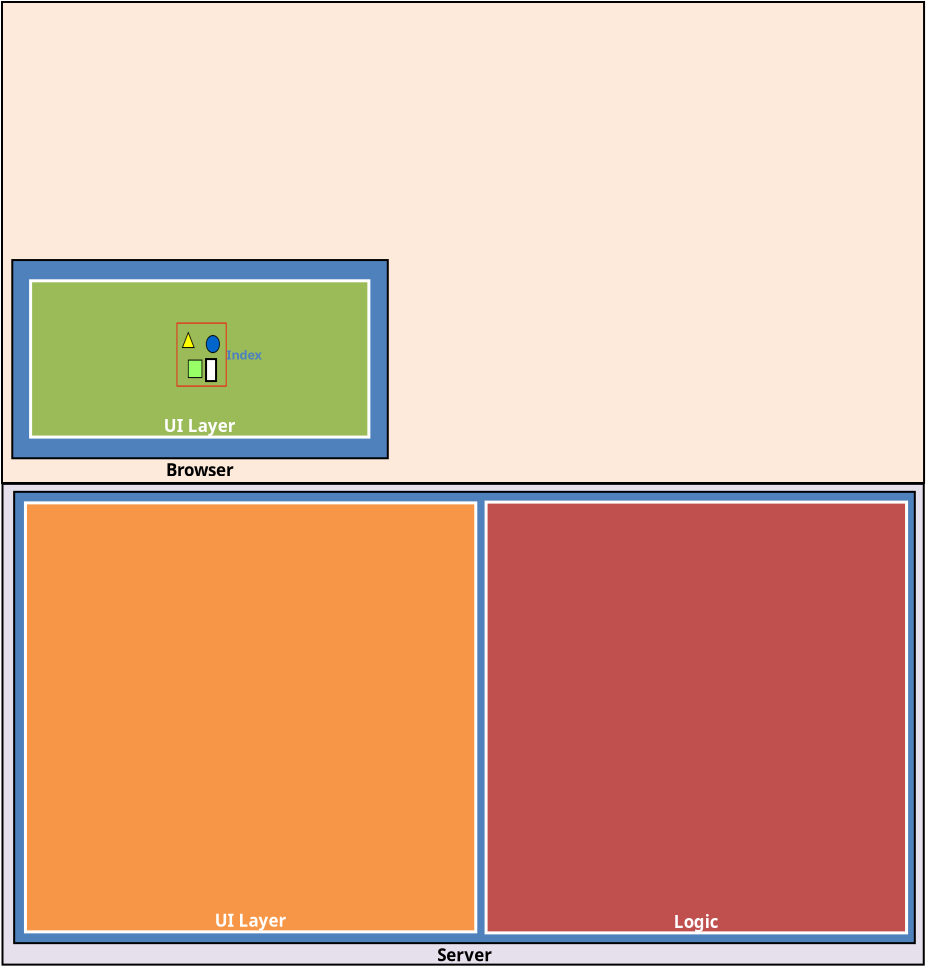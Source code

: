 <?xml version="1.0" encoding="UTF-8"?>
<dia:diagram xmlns:dia="http://www.lysator.liu.se/~alla/dia/">
  <dia:layer name="Back-End" visible="true">
    <dia:object type="Standard - Box" version="0" id="O0">
      <dia:attribute name="obj_pos">
        <dia:point val="-15.323,-24.03"/>
      </dia:attribute>
      <dia:attribute name="obj_bb">
        <dia:rectangle val="-15.373,-24.08;30.79,0.059"/>
      </dia:attribute>
      <dia:attribute name="elem_corner">
        <dia:point val="-15.323,-24.03"/>
      </dia:attribute>
      <dia:attribute name="elem_width">
        <dia:real val="46.063"/>
      </dia:attribute>
      <dia:attribute name="elem_height">
        <dia:real val="24.039"/>
      </dia:attribute>
      <dia:attribute name="border_width">
        <dia:real val="0.1"/>
      </dia:attribute>
      <dia:attribute name="inner_color">
        <dia:color val="#e6e0ec"/>
      </dia:attribute>
      <dia:attribute name="show_background">
        <dia:boolean val="true"/>
      </dia:attribute>
    </dia:object>
  </dia:layer>
  <dia:layer name="Server" visible="true">
    <dia:object type="Standard - Box" version="0" id="O1">
      <dia:attribute name="obj_pos">
        <dia:point val="-14.74,-23.631"/>
      </dia:attribute>
      <dia:attribute name="obj_bb">
        <dia:rectangle val="-14.79,-23.681;30.342,-1.013"/>
      </dia:attribute>
      <dia:attribute name="elem_corner">
        <dia:point val="-14.74,-23.631"/>
      </dia:attribute>
      <dia:attribute name="elem_width">
        <dia:real val="45.032"/>
      </dia:attribute>
      <dia:attribute name="elem_height">
        <dia:real val="22.567"/>
      </dia:attribute>
      <dia:attribute name="border_width">
        <dia:real val="0.1"/>
      </dia:attribute>
      <dia:attribute name="inner_color">
        <dia:color val="#4f81bd"/>
      </dia:attribute>
      <dia:attribute name="show_background">
        <dia:boolean val="true"/>
      </dia:attribute>
    </dia:object>
    <dia:object type="Standard - Text" version="1" id="O2">
      <dia:attribute name="obj_pos">
        <dia:point val="7.776,-1.063"/>
      </dia:attribute>
      <dia:attribute name="obj_bb">
        <dia:rectangle val="6.392,-1.063;9.16,-0.041"/>
      </dia:attribute>
      <dia:attribute name="text">
        <dia:composite type="text">
          <dia:attribute name="string">
            <dia:string>#Server#</dia:string>
          </dia:attribute>
          <dia:attribute name="font">
            <dia:font family="sans" style="80" name="Helvetica-Bold"/>
          </dia:attribute>
          <dia:attribute name="height">
            <dia:real val="1.058"/>
          </dia:attribute>
          <dia:attribute name="pos">
            <dia:point val="7.776,-0.216"/>
          </dia:attribute>
          <dia:attribute name="color">
            <dia:color val="#000000"/>
          </dia:attribute>
          <dia:attribute name="alignment">
            <dia:enum val="1"/>
          </dia:attribute>
        </dia:composite>
      </dia:attribute>
      <dia:attribute name="valign">
        <dia:enum val="0"/>
      </dia:attribute>
      <dia:connections>
        <dia:connection handle="0" to="O1" connection="6"/>
      </dia:connections>
    </dia:object>
  </dia:layer>
  <dia:layer name="Logic" visible="true">
    <dia:object type="Flowchart - Box" version="0" id="O3">
      <dia:attribute name="obj_pos">
        <dia:point val="8.856,-23.117"/>
      </dia:attribute>
      <dia:attribute name="obj_bb">
        <dia:rectangle val="8.781,-23.192;29.956,-1.502"/>
      </dia:attribute>
      <dia:attribute name="elem_corner">
        <dia:point val="8.856,-23.117"/>
      </dia:attribute>
      <dia:attribute name="elem_width">
        <dia:real val="21.025"/>
      </dia:attribute>
      <dia:attribute name="elem_height">
        <dia:real val="21.539"/>
      </dia:attribute>
      <dia:attribute name="border_width">
        <dia:real val="0.15"/>
      </dia:attribute>
      <dia:attribute name="border_color">
        <dia:color val="#ffffff"/>
      </dia:attribute>
      <dia:attribute name="inner_color">
        <dia:color val="#c0504d"/>
      </dia:attribute>
      <dia:attribute name="show_background">
        <dia:boolean val="true"/>
      </dia:attribute>
      <dia:attribute name="padding">
        <dia:real val="0.5"/>
      </dia:attribute>
      <dia:attribute name="text">
        <dia:composite type="text">
          <dia:attribute name="string">
            <dia:string>##</dia:string>
          </dia:attribute>
          <dia:attribute name="font">
            <dia:font family="sans" style="0" name="Helvetica"/>
          </dia:attribute>
          <dia:attribute name="height">
            <dia:real val="0.8"/>
          </dia:attribute>
          <dia:attribute name="pos">
            <dia:point val="19.368,-12.107"/>
          </dia:attribute>
          <dia:attribute name="color">
            <dia:color val="#000000"/>
          </dia:attribute>
          <dia:attribute name="alignment">
            <dia:enum val="1"/>
          </dia:attribute>
        </dia:composite>
      </dia:attribute>
    </dia:object>
    <dia:object type="Standard - Text" version="1" id="O4">
      <dia:attribute name="obj_pos">
        <dia:point val="19.368,-1.577"/>
      </dia:attribute>
      <dia:attribute name="obj_bb">
        <dia:rectangle val="18.247,-2.6;20.489,-1.577"/>
      </dia:attribute>
      <dia:attribute name="text">
        <dia:composite type="text">
          <dia:attribute name="string">
            <dia:string>#Logic#</dia:string>
          </dia:attribute>
          <dia:attribute name="font">
            <dia:font family="sans" style="80" name="Helvetica-Bold"/>
          </dia:attribute>
          <dia:attribute name="height">
            <dia:real val="1.058"/>
          </dia:attribute>
          <dia:attribute name="pos">
            <dia:point val="19.368,-1.752"/>
          </dia:attribute>
          <dia:attribute name="color">
            <dia:color val="#ffffff"/>
          </dia:attribute>
          <dia:attribute name="alignment">
            <dia:enum val="1"/>
          </dia:attribute>
        </dia:composite>
      </dia:attribute>
      <dia:attribute name="valign">
        <dia:enum val="1"/>
      </dia:attribute>
      <dia:connections>
        <dia:connection handle="0" to="O3" connection="13"/>
      </dia:connections>
    </dia:object>
  </dia:layer>
  <dia:layer name="UI Layer (Back)" visible="true">
    <dia:object type="Flowchart - Box" version="0" id="O5">
      <dia:attribute name="obj_pos">
        <dia:point val="-14.175,-23.078"/>
      </dia:attribute>
      <dia:attribute name="obj_bb">
        <dia:rectangle val="-14.25,-23.153;8.416,-1.554"/>
      </dia:attribute>
      <dia:attribute name="elem_corner">
        <dia:point val="-14.175,-23.078"/>
      </dia:attribute>
      <dia:attribute name="elem_width">
        <dia:real val="22.516"/>
      </dia:attribute>
      <dia:attribute name="elem_height">
        <dia:real val="21.449"/>
      </dia:attribute>
      <dia:attribute name="border_width">
        <dia:real val="0.15"/>
      </dia:attribute>
      <dia:attribute name="border_color">
        <dia:color val="#ffffff"/>
      </dia:attribute>
      <dia:attribute name="inner_color">
        <dia:color val="#f79646"/>
      </dia:attribute>
      <dia:attribute name="show_background">
        <dia:boolean val="true"/>
      </dia:attribute>
      <dia:attribute name="padding">
        <dia:real val="0.5"/>
      </dia:attribute>
      <dia:attribute name="text">
        <dia:composite type="text">
          <dia:attribute name="string">
            <dia:string>##</dia:string>
          </dia:attribute>
          <dia:attribute name="font">
            <dia:font family="sans" style="0" name="Helvetica"/>
          </dia:attribute>
          <dia:attribute name="height">
            <dia:real val="0.8"/>
          </dia:attribute>
          <dia:attribute name="pos">
            <dia:point val="-2.917,-12.113"/>
          </dia:attribute>
          <dia:attribute name="color">
            <dia:color val="#000000"/>
          </dia:attribute>
          <dia:attribute name="alignment">
            <dia:enum val="1"/>
          </dia:attribute>
        </dia:composite>
      </dia:attribute>
    </dia:object>
    <dia:object type="Standard - Text" version="1" id="O6">
      <dia:attribute name="obj_pos">
        <dia:point val="-2.917,-1.629"/>
      </dia:attribute>
      <dia:attribute name="obj_bb">
        <dia:rectangle val="-4.733,-2.651;-1.1,-1.629"/>
      </dia:attribute>
      <dia:attribute name="text">
        <dia:composite type="text">
          <dia:attribute name="string">
            <dia:string>#UI Layer#</dia:string>
          </dia:attribute>
          <dia:attribute name="font">
            <dia:font family="sans" style="80" name="Helvetica-Bold"/>
          </dia:attribute>
          <dia:attribute name="height">
            <dia:real val="1.058"/>
          </dia:attribute>
          <dia:attribute name="pos">
            <dia:point val="-2.917,-1.804"/>
          </dia:attribute>
          <dia:attribute name="color">
            <dia:color val="#ffffff"/>
          </dia:attribute>
          <dia:attribute name="alignment">
            <dia:enum val="1"/>
          </dia:attribute>
        </dia:composite>
      </dia:attribute>
      <dia:attribute name="valign">
        <dia:enum val="1"/>
      </dia:attribute>
      <dia:connections>
        <dia:connection handle="0" to="O5" connection="13"/>
      </dia:connections>
    </dia:object>
  </dia:layer>
  <dia:layer name="Front-End" visible="true">
    <dia:object type="Standard - Box" version="0" id="O7">
      <dia:attribute name="obj_pos">
        <dia:point val="-15.348,-48.122"/>
      </dia:attribute>
      <dia:attribute name="obj_bb">
        <dia:rectangle val="-15.398,-48.172;30.805,-24.023"/>
      </dia:attribute>
      <dia:attribute name="elem_corner">
        <dia:point val="-15.348,-48.122"/>
      </dia:attribute>
      <dia:attribute name="elem_width">
        <dia:real val="46.103"/>
      </dia:attribute>
      <dia:attribute name="elem_height">
        <dia:real val="24.05"/>
      </dia:attribute>
      <dia:attribute name="border_width">
        <dia:real val="0.1"/>
      </dia:attribute>
      <dia:attribute name="inner_color">
        <dia:color val="#fdeada"/>
      </dia:attribute>
      <dia:attribute name="show_background">
        <dia:boolean val="true"/>
      </dia:attribute>
    </dia:object>
  </dia:layer>
  <dia:layer name="Browser" visible="true">
    <dia:object type="Standard - Box" version="0" id="O8">
      <dia:attribute name="obj_pos">
        <dia:point val="-14.834,-35.219"/>
      </dia:attribute>
      <dia:attribute name="obj_bb">
        <dia:rectangle val="-14.884,-35.269;3.991,-25.259"/>
      </dia:attribute>
      <dia:attribute name="elem_corner">
        <dia:point val="-14.834,-35.219"/>
      </dia:attribute>
      <dia:attribute name="elem_width">
        <dia:real val="18.775"/>
      </dia:attribute>
      <dia:attribute name="elem_height">
        <dia:real val="9.91"/>
      </dia:attribute>
      <dia:attribute name="border_width">
        <dia:real val="0.1"/>
      </dia:attribute>
      <dia:attribute name="inner_color">
        <dia:color val="#4f81bd"/>
      </dia:attribute>
      <dia:attribute name="show_background">
        <dia:boolean val="true"/>
      </dia:attribute>
    </dia:object>
    <dia:object type="Standard - Text" version="1" id="O9">
      <dia:attribute name="obj_pos">
        <dia:point val="-5.447,-25.309"/>
      </dia:attribute>
      <dia:attribute name="obj_bb">
        <dia:rectangle val="-7.213,-25.309;-3.68,-24.287"/>
      </dia:attribute>
      <dia:attribute name="text">
        <dia:composite type="text">
          <dia:attribute name="string">
            <dia:string>#Browser#</dia:string>
          </dia:attribute>
          <dia:attribute name="font">
            <dia:font family="sans" style="80" name="Helvetica-Bold"/>
          </dia:attribute>
          <dia:attribute name="height">
            <dia:real val="1.058"/>
          </dia:attribute>
          <dia:attribute name="pos">
            <dia:point val="-5.447,-24.462"/>
          </dia:attribute>
          <dia:attribute name="color">
            <dia:color val="#000000"/>
          </dia:attribute>
          <dia:attribute name="alignment">
            <dia:enum val="1"/>
          </dia:attribute>
        </dia:composite>
      </dia:attribute>
      <dia:attribute name="valign">
        <dia:enum val="0"/>
      </dia:attribute>
      <dia:connections>
        <dia:connection handle="0" to="O8" connection="6"/>
      </dia:connections>
    </dia:object>
  </dia:layer>
  <dia:layer name="UI Layer (Front)" visible="true">
    <dia:object type="Flowchart - Box" version="0" id="O10">
      <dia:attribute name="obj_pos">
        <dia:point val="-13.918,-34.182"/>
      </dia:attribute>
      <dia:attribute name="obj_bb">
        <dia:rectangle val="-13.993,-34.257;3.07,-26.293"/>
      </dia:attribute>
      <dia:attribute name="elem_corner">
        <dia:point val="-13.918,-34.182"/>
      </dia:attribute>
      <dia:attribute name="elem_width">
        <dia:real val="16.913"/>
      </dia:attribute>
      <dia:attribute name="elem_height">
        <dia:real val="7.814"/>
      </dia:attribute>
      <dia:attribute name="border_width">
        <dia:real val="0.15"/>
      </dia:attribute>
      <dia:attribute name="border_color">
        <dia:color val="#ffffff"/>
      </dia:attribute>
      <dia:attribute name="inner_color">
        <dia:color val="#9bbb59"/>
      </dia:attribute>
      <dia:attribute name="show_background">
        <dia:boolean val="true"/>
      </dia:attribute>
      <dia:attribute name="padding">
        <dia:real val="0.5"/>
      </dia:attribute>
      <dia:attribute name="text">
        <dia:composite type="text">
          <dia:attribute name="string">
            <dia:string>##</dia:string>
          </dia:attribute>
          <dia:attribute name="font">
            <dia:font family="sans" style="0" name="Helvetica"/>
          </dia:attribute>
          <dia:attribute name="height">
            <dia:real val="1.058"/>
          </dia:attribute>
          <dia:attribute name="pos">
            <dia:point val="-5.461,-29.957"/>
          </dia:attribute>
          <dia:attribute name="color">
            <dia:color val="#000000"/>
          </dia:attribute>
          <dia:attribute name="alignment">
            <dia:enum val="1"/>
          </dia:attribute>
        </dia:composite>
      </dia:attribute>
    </dia:object>
    <dia:object type="Standard - Text" version="1" id="O11">
      <dia:attribute name="obj_pos">
        <dia:point val="-5.461,-26.368"/>
      </dia:attribute>
      <dia:attribute name="obj_bb">
        <dia:rectangle val="-7.277,-27.39;-3.645,-26.368"/>
      </dia:attribute>
      <dia:attribute name="text">
        <dia:composite type="text">
          <dia:attribute name="string">
            <dia:string>#UI Layer#</dia:string>
          </dia:attribute>
          <dia:attribute name="font">
            <dia:font family="sans" style="80" name="Helvetica-Bold"/>
          </dia:attribute>
          <dia:attribute name="height">
            <dia:real val="1.058"/>
          </dia:attribute>
          <dia:attribute name="pos">
            <dia:point val="-5.461,-26.543"/>
          </dia:attribute>
          <dia:attribute name="color">
            <dia:color val="#ffffff"/>
          </dia:attribute>
          <dia:attribute name="alignment">
            <dia:enum val="1"/>
          </dia:attribute>
        </dia:composite>
      </dia:attribute>
      <dia:attribute name="valign">
        <dia:enum val="1"/>
      </dia:attribute>
      <dia:connections>
        <dia:connection handle="0" to="O10" connection="13"/>
      </dia:connections>
    </dia:object>
  </dia:layer>
  <dia:layer name="File(s)" visible="true" active="true">
    <dia:object type="Standard - Image" version="0" id="O12">
      <dia:attribute name="obj_pos">
        <dia:point val="-6.62,-32.093"/>
      </dia:attribute>
      <dia:attribute name="obj_bb">
        <dia:rectangle val="-6.67,-32.143;-4.07,-28.843"/>
      </dia:attribute>
      <dia:attribute name="elem_corner">
        <dia:point val="-6.62,-32.093"/>
      </dia:attribute>
      <dia:attribute name="elem_width">
        <dia:real val="2.5"/>
      </dia:attribute>
      <dia:attribute name="elem_height">
        <dia:real val="3.2"/>
      </dia:attribute>
      <dia:attribute name="draw_border">
        <dia:boolean val="false"/>
      </dia:attribute>
      <dia:attribute name="keep_aspect">
        <dia:boolean val="true"/>
      </dia:attribute>
      <dia:attribute name="file">
        <dia:string>#C:\Users\TinyNinja\Documents\Development\Git\Graphics\Icons\Workstation File-types\Filetypes\PNG\php.png#</dia:string>
      </dia:attribute>
    </dia:object>
    <dia:object type="Standard - Text" version="1" id="O13">
      <dia:attribute name="obj_pos">
        <dia:point val="-4.12,-30.493"/>
      </dia:attribute>
      <dia:attribute name="obj_bb">
        <dia:rectangle val="-4.12,-30.879;-2.23,-30.106"/>
      </dia:attribute>
      <dia:attribute name="text">
        <dia:composite type="text">
          <dia:attribute name="string">
            <dia:string>#Index#</dia:string>
          </dia:attribute>
          <dia:attribute name="font">
            <dia:font family="sans" style="80" name="Helvetica-Bold"/>
          </dia:attribute>
          <dia:attribute name="height">
            <dia:real val="0.8"/>
          </dia:attribute>
          <dia:attribute name="pos">
            <dia:point val="-4.12,-30.239"/>
          </dia:attribute>
          <dia:attribute name="color">
            <dia:color val="#4f81bd"/>
          </dia:attribute>
          <dia:attribute name="alignment">
            <dia:enum val="0"/>
          </dia:attribute>
        </dia:composite>
      </dia:attribute>
      <dia:attribute name="valign">
        <dia:enum val="2"/>
      </dia:attribute>
      <dia:connections>
        <dia:connection handle="0" to="O12" connection="4"/>
      </dia:connections>
    </dia:object>
    <dia:object type="FS - Function" version="0" id="O14">
      <dia:attribute name="obj_pos">
        <dia:point val="-5.145,-30.268"/>
      </dia:attribute>
      <dia:attribute name="obj_bb">
        <dia:rectangle val="-5.195,-30.318;-4.595,-29.118"/>
      </dia:attribute>
      <dia:attribute name="elem_corner">
        <dia:point val="-5.145,-30.268"/>
      </dia:attribute>
      <dia:attribute name="elem_width">
        <dia:real val="0.5"/>
      </dia:attribute>
      <dia:attribute name="elem_height">
        <dia:real val="1.1"/>
      </dia:attribute>
      <dia:attribute name="text">
        <dia:composite type="text">
          <dia:attribute name="string">
            <dia:string>##</dia:string>
          </dia:attribute>
          <dia:attribute name="font">
            <dia:font family="sans" style="0" name="Helvetica"/>
          </dia:attribute>
          <dia:attribute name="height">
            <dia:real val="0.6"/>
          </dia:attribute>
          <dia:attribute name="pos">
            <dia:point val="-4.895,-29.538"/>
          </dia:attribute>
          <dia:attribute name="color">
            <dia:color val="#000000"/>
          </dia:attribute>
          <dia:attribute name="alignment">
            <dia:enum val="1"/>
          </dia:attribute>
        </dia:composite>
      </dia:attribute>
      <dia:attribute name="is_wish">
        <dia:boolean val="false"/>
      </dia:attribute>
      <dia:attribute name="is_user">
        <dia:boolean val="false"/>
      </dia:attribute>
    </dia:object>
  </dia:layer>
</dia:diagram>
